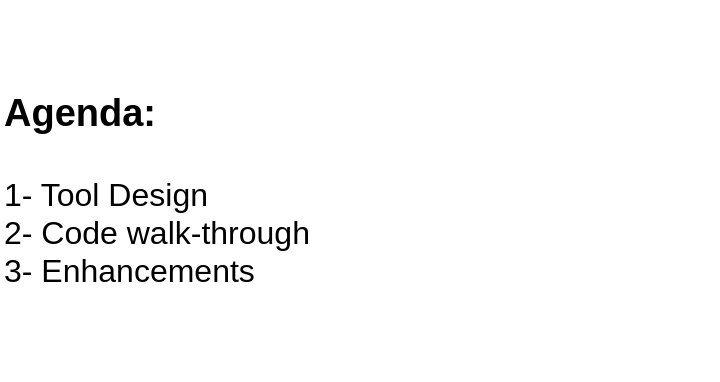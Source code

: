 <mxfile version="20.4.1" type="device" pages="2"><diagram id="8pxijsQr3tGvjqqE3RII" name="Agenda"><mxGraphModel dx="1426" dy="826" grid="0" gridSize="10" guides="1" tooltips="1" connect="1" arrows="1" fold="1" page="1" pageScale="1" pageWidth="1169" pageHeight="827" math="0" shadow="0"><root><mxCell id="0"/><mxCell id="1" parent="0"/><mxCell id="2BKfuAJLLdtBN7b7XCZN-1" value="&lt;font style=&quot;font-size: 19px;&quot;&gt;&lt;b style=&quot;&quot;&gt;Agenda:&lt;/b&gt;&lt;br style=&quot;&quot;&gt;&lt;/font&gt;&lt;br style=&quot;font-size: 16px;&quot;&gt;1- Tool Design&lt;br style=&quot;font-size: 16px;&quot;&gt;2- Code walk-through&lt;br style=&quot;font-size: 16px;&quot;&gt;3- Enhancements" style="text;html=1;strokeColor=none;fillColor=none;align=left;verticalAlign=middle;whiteSpace=wrap;rounded=0;fontSize=16;" vertex="1" parent="1"><mxGeometry x="31" y="187" width="359" height="190" as="geometry"/></mxCell></root></mxGraphModel></diagram><diagram id="eIQ6-Vm9VEzmRm1BvEHo" name="Design"><mxGraphModel dx="1426" dy="826" grid="0" gridSize="10" guides="1" tooltips="1" connect="1" arrows="1" fold="1" page="0" pageScale="1" pageWidth="1169" pageHeight="827" math="0" shadow="0"><root><mxCell id="0"/><mxCell id="1" parent="0"/><mxCell id="aWRnSeIih2yc9UbzO76_-24" value="" style="rounded=0;whiteSpace=wrap;html=1;fillColor=none;sketch=1;" vertex="1" parent="1"><mxGeometry x="670" y="240" width="290" height="370" as="geometry"/></mxCell><mxCell id="aWRnSeIih2yc9UbzO76_-2" value="App Importer" style="rounded=0;whiteSpace=wrap;html=1;sketch=1;" vertex="1" parent="1"><mxGeometry x="20" y="320" width="100" height="50" as="geometry"/></mxCell><mxCell id="aWRnSeIih2yc9UbzO76_-7" value="Args validator" style="rounded=0;whiteSpace=wrap;html=1;sketch=1;" vertex="1" parent="1"><mxGeometry x="220" y="320" width="100" height="50" as="geometry"/></mxCell><mxCell id="aWRnSeIih2yc9UbzO76_-8" value="" style="endArrow=classic;html=1;rounded=0;exitX=1;exitY=0.5;exitDx=0;exitDy=0;entryX=0;entryY=0.5;entryDx=0;entryDy=0;sketch=1;" edge="1" parent="1" source="aWRnSeIih2yc9UbzO76_-2" target="aWRnSeIih2yc9UbzO76_-7"><mxGeometry width="50" height="50" relative="1" as="geometry"><mxPoint x="450" y="440" as="sourcePoint"/><mxPoint x="500" y="390" as="targetPoint"/></mxGeometry></mxCell><mxCell id="aWRnSeIih2yc9UbzO76_-9" value="" style="endArrow=classic;html=1;rounded=0;exitX=0.5;exitY=0;exitDx=0;exitDy=0;sketch=1;" edge="1" parent="1" source="aWRnSeIih2yc9UbzO76_-7"><mxGeometry width="50" height="50" relative="1" as="geometry"><mxPoint x="220" y="320" as="sourcePoint"/><mxPoint x="220" y="200" as="targetPoint"/><Array as="points"><mxPoint x="270" y="200"/></Array></mxGeometry></mxCell><mxCell id="aWRnSeIih2yc9UbzO76_-10" value="Invalid" style="rhombus;whiteSpace=wrap;html=1;sketch=1;" vertex="1" parent="1"><mxGeometry x="160" y="170" width="60" height="60" as="geometry"/></mxCell><mxCell id="aWRnSeIih2yc9UbzO76_-11" value="" style="endArrow=classic;html=1;rounded=0;exitX=0;exitY=0.5;exitDx=0;exitDy=0;entryX=0.5;entryY=0;entryDx=0;entryDy=0;sketch=1;" edge="1" parent="1" source="aWRnSeIih2yc9UbzO76_-10" target="aWRnSeIih2yc9UbzO76_-2"><mxGeometry width="50" height="50" relative="1" as="geometry"><mxPoint x="450" y="440" as="sourcePoint"/><mxPoint x="50" y="200" as="targetPoint"/><Array as="points"><mxPoint x="70" y="200"/></Array></mxGeometry></mxCell><mxCell id="aWRnSeIih2yc9UbzO76_-12" value="Valid" style="rhombus;whiteSpace=wrap;html=1;sketch=1;" vertex="1" parent="1"><mxGeometry x="380" y="315" width="60" height="60" as="geometry"/></mxCell><mxCell id="aWRnSeIih2yc9UbzO76_-13" value="" style="endArrow=classic;html=1;rounded=0;exitX=1;exitY=0.5;exitDx=0;exitDy=0;entryX=0;entryY=0.5;entryDx=0;entryDy=0;sketch=1;" edge="1" parent="1" source="aWRnSeIih2yc9UbzO76_-7" target="aWRnSeIih2yc9UbzO76_-12"><mxGeometry width="50" height="50" relative="1" as="geometry"><mxPoint x="450" y="440" as="sourcePoint"/><mxPoint x="500" y="390" as="targetPoint"/></mxGeometry></mxCell><mxCell id="aWRnSeIih2yc9UbzO76_-14" value="Parser" style="rounded=0;whiteSpace=wrap;html=1;sketch=1;" vertex="1" parent="1"><mxGeometry x="510" y="320" width="100" height="50" as="geometry"/></mxCell><mxCell id="aWRnSeIih2yc9UbzO76_-15" value="" style="endArrow=classic;html=1;rounded=0;exitX=1;exitY=0.5;exitDx=0;exitDy=0;entryX=0;entryY=0.5;entryDx=0;entryDy=0;sketch=1;" edge="1" parent="1" target="aWRnSeIih2yc9UbzO76_-14"><mxGeometry width="50" height="50" relative="1" as="geometry"><mxPoint x="440" y="344.5" as="sourcePoint"/><mxPoint x="500" y="344.5" as="targetPoint"/></mxGeometry></mxCell><mxCell id="aWRnSeIih2yc9UbzO76_-16" value="Parser&lt;br&gt;Factory" style="rounded=0;whiteSpace=wrap;html=1;sketch=1;" vertex="1" parent="1"><mxGeometry x="490" y="480" width="110" height="50" as="geometry"/></mxCell><mxCell id="aWRnSeIih2yc9UbzO76_-17" value="" style="endArrow=classic;html=1;rounded=0;exitX=0.44;exitY=1.08;exitDx=0;exitDy=0;entryX=0.6;entryY=-0.044;entryDx=0;entryDy=0;sketch=1;entryPerimeter=0;exitPerimeter=0;" edge="1" parent="1" source="aWRnSeIih2yc9UbzO76_-14" target="aWRnSeIih2yc9UbzO76_-16"><mxGeometry width="50" height="50" relative="1" as="geometry"><mxPoint x="610" y="344.5" as="sourcePoint"/><mxPoint x="680" y="345" as="targetPoint"/></mxGeometry></mxCell><mxCell id="aWRnSeIih2yc9UbzO76_-18" value="Parsing Process" style="rounded=0;whiteSpace=wrap;html=1;sketch=1;" vertex="1" parent="1"><mxGeometry x="750" y="475" width="120" height="60" as="geometry"/></mxCell><mxCell id="aWRnSeIih2yc9UbzO76_-19" value="" style="endArrow=classic;html=1;rounded=0;exitX=1;exitY=0.5;exitDx=0;exitDy=0;sketch=1;" edge="1" parent="1" source="aWRnSeIih2yc9UbzO76_-16"><mxGeometry width="50" height="50" relative="1" as="geometry"><mxPoint x="600" y="490" as="sourcePoint"/><mxPoint x="745" y="505" as="targetPoint"/></mxGeometry></mxCell><mxCell id="aWRnSeIih2yc9UbzO76_-20" value="Determine&lt;br&gt;Datastore" style="rounded=0;whiteSpace=wrap;html=1;sketch=1;" vertex="1" parent="1"><mxGeometry x="750" y="320" width="120" height="60" as="geometry"/></mxCell><mxCell id="aWRnSeIih2yc9UbzO76_-21" value="" style="endArrow=classic;html=1;rounded=0;sketch=1;entryX=0.5;entryY=1;entryDx=0;entryDy=0;" edge="1" parent="1" target="aWRnSeIih2yc9UbzO76_-20"><mxGeometry width="50" height="50" relative="1" as="geometry"><mxPoint x="810" y="475" as="sourcePoint"/><mxPoint x="860" y="425" as="targetPoint"/></mxGeometry></mxCell><mxCell id="aWRnSeIih2yc9UbzO76_-22" value="Parsing&amp;nbsp;&lt;br&gt;Completed" style="rounded=0;whiteSpace=wrap;html=1;sketch=1;" vertex="1" parent="1"><mxGeometry x="750" y="130" width="120" height="60" as="geometry"/></mxCell><mxCell id="aWRnSeIih2yc9UbzO76_-23" value="" style="endArrow=classic;html=1;rounded=0;sketch=1;entryX=0.5;entryY=1;entryDx=0;entryDy=0;" edge="1" parent="1"><mxGeometry width="50" height="50" relative="1" as="geometry"><mxPoint x="810" y="310" as="sourcePoint"/><mxPoint x="809.5" y="180" as="targetPoint"/></mxGeometry></mxCell><mxCell id="aWRnSeIih2yc9UbzO76_-25" value="" style="endArrow=classic;html=1;rounded=0;sketch=1;entryX=0.25;entryY=0;entryDx=0;entryDy=0;" edge="1" parent="1" target="aWRnSeIih2yc9UbzO76_-2"><mxGeometry width="50" height="50" relative="1" as="geometry"><mxPoint x="810" y="130" as="sourcePoint"/><mxPoint x="30" y="40" as="targetPoint"/><Array as="points"><mxPoint x="810" y="40"/><mxPoint x="45" y="40"/></Array></mxGeometry></mxCell></root></mxGraphModel></diagram></mxfile>